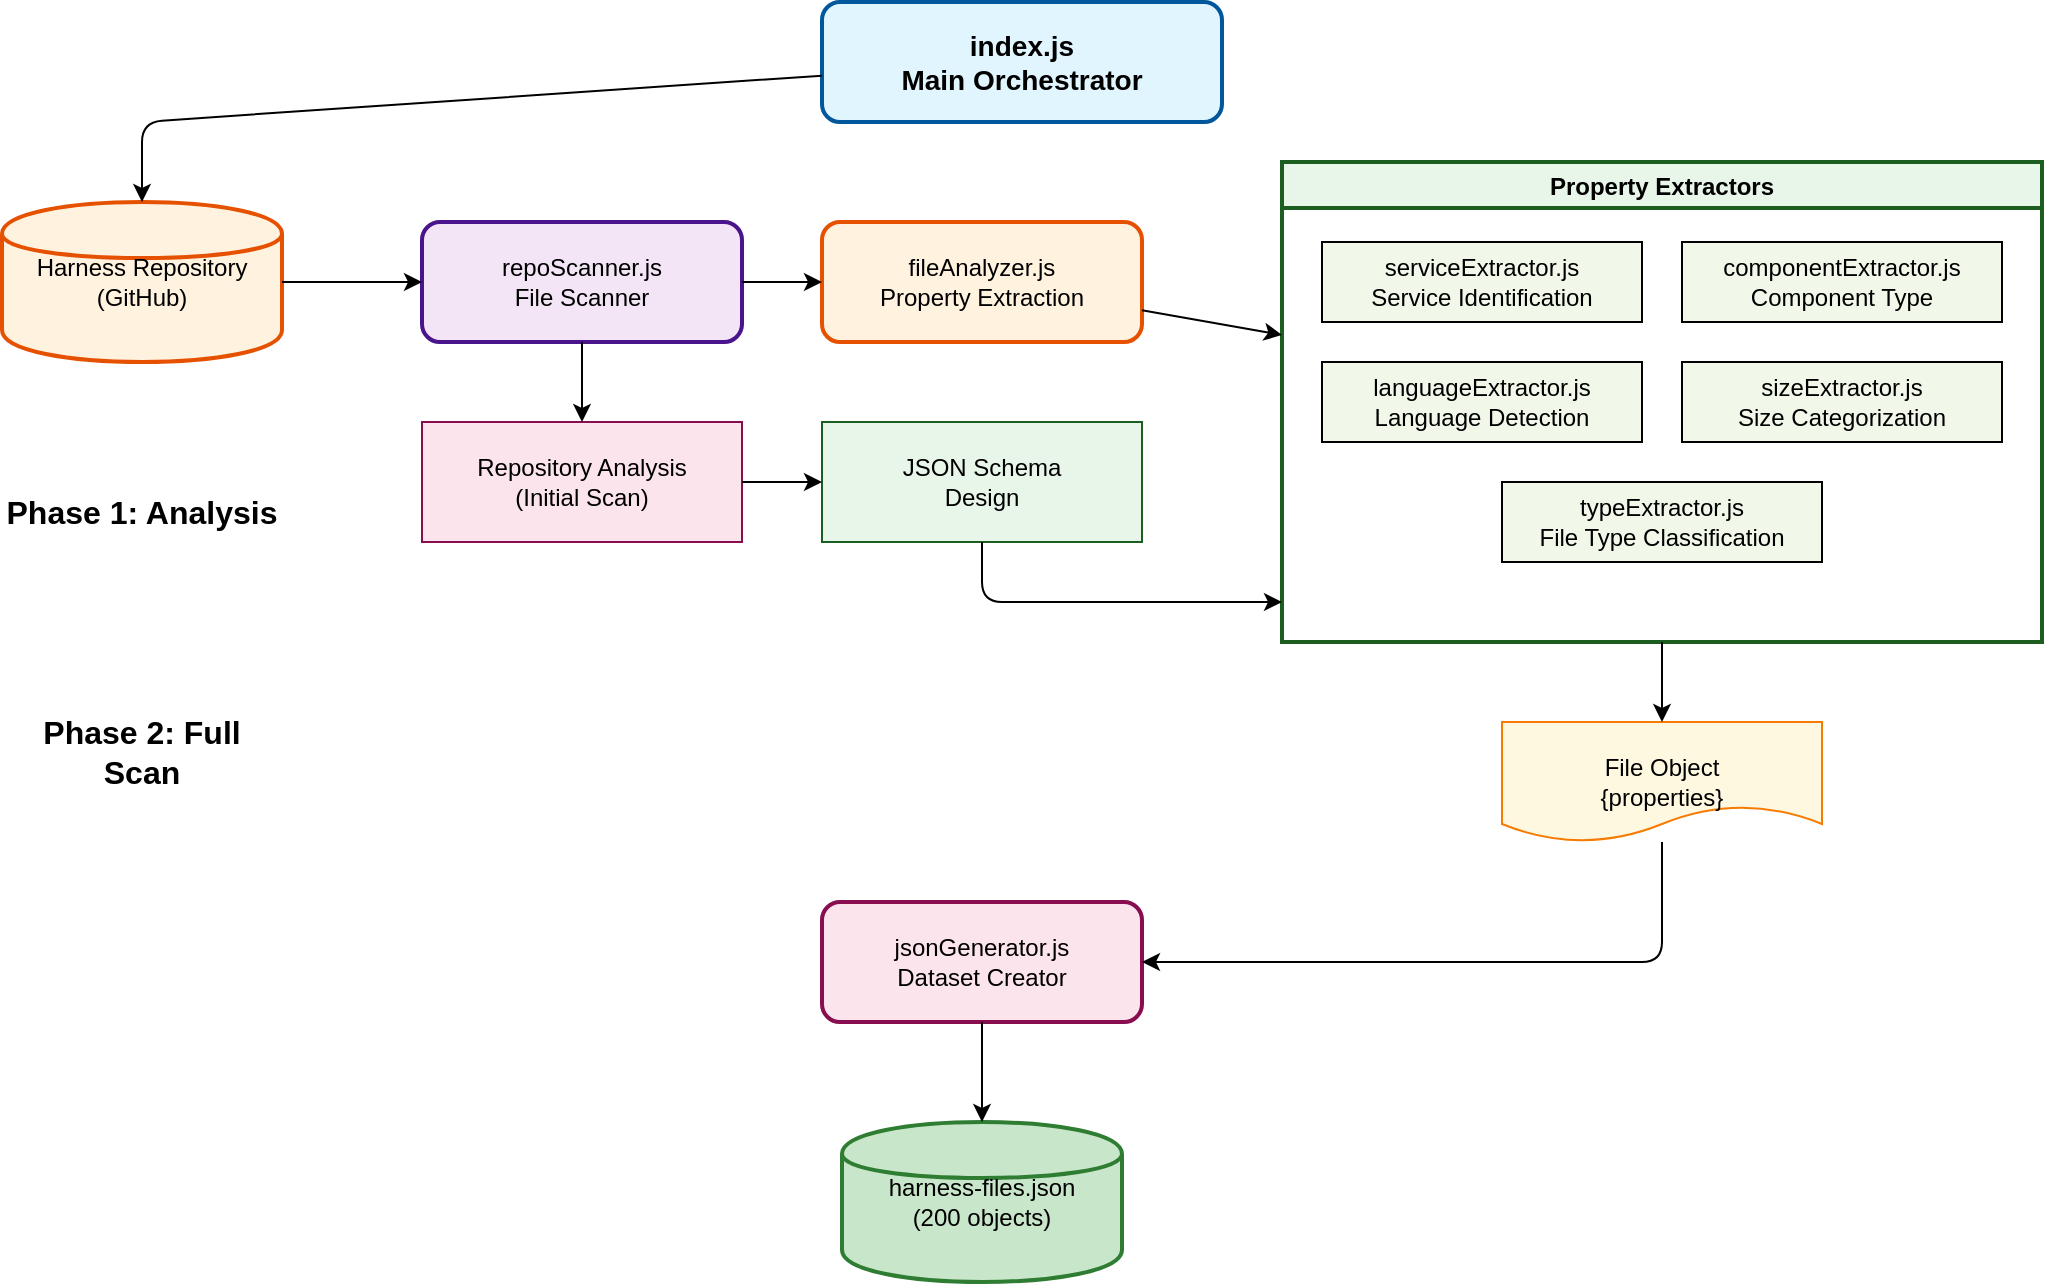 <?xml version="1.0" encoding="UTF-8"?>
<mxfile>
  <diagram name="Harness Code Categorization Flow" id="harness-categorization">
    <mxGraphModel dx="1200" dy="800" grid="1" gridSize="10" guides="1" tooltips="1" connect="1" arrows="1" fold="1" page="1" pageScale="1" pageWidth="1100" pageHeight="850" math="0" shadow="0">
      <root>
        <mxCell id="0" />
        <mxCell id="1" parent="0" />
        
        <!-- Main Process -->
        <mxCell id="main" value="index.js&lt;br&gt;Main Orchestrator" style="rounded=1;whiteSpace=wrap;html=1;fillColor=#e1f5fe;strokeColor=#01579b;strokeWidth=2;fontSize=14;fontStyle=1;" vertex="1" parent="1">
          <mxGeometry x="450" y="40" width="200" height="60" as="geometry" />
        </mxCell>
        
        <!-- Repository -->
        <mxCell id="repo" value="Harness Repository&lt;br&gt;(GitHub)" style="shape=cylinder;whiteSpace=wrap;html=1;fillColor=#fff3e0;strokeColor=#e65100;strokeWidth=2;" vertex="1" parent="1">
          <mxGeometry x="40" y="140" width="140" height="80" as="geometry" />
        </mxCell>
        
        <!-- Scanner -->
        <mxCell id="scanner" value="repoScanner.js&lt;br&gt;File Scanner" style="rounded=1;whiteSpace=wrap;html=1;fillColor=#f3e5f5;strokeColor=#4a148c;strokeWidth=2;" vertex="1" parent="1">
          <mxGeometry x="250" y="150" width="160" height="60" as="geometry" />
        </mxCell>
        
        <!-- Initial Analysis -->
        <mxCell id="analysis" value="Repository Analysis&lt;br&gt;(Initial Scan)" style="rounded=0;whiteSpace=wrap;html=1;fillColor=#fce4ec;strokeColor=#880e4f;" vertex="1" parent="1">
          <mxGeometry x="250" y="250" width="160" height="60" as="geometry" />
        </mxCell>
        
        <!-- Schema Design -->
        <mxCell id="schema" value="JSON Schema&lt;br&gt;Design" style="rounded=0;whiteSpace=wrap;html=1;fillColor=#e8f5e9;strokeColor=#1b5e20;" vertex="1" parent="1">
          <mxGeometry x="450" y="250" width="160" height="60" as="geometry" />
        </mxCell>
        
        <!-- File Analyzer -->
        <mxCell id="analyzer" value="fileAnalyzer.js&lt;br&gt;Property Extraction" style="rounded=1;whiteSpace=wrap;html=1;fillColor=#fff3e0;strokeColor=#e65100;strokeWidth=2;" vertex="1" parent="1">
          <mxGeometry x="450" y="150" width="160" height="60" as="geometry" />
        </mxCell>
        
        <!-- Extractors Group -->
        <mxCell id="extractors" value="Property Extractors" style="swimlane;fillColor=#e8f5e9;strokeColor=#1b5e20;strokeWidth=2;" vertex="1" parent="1">
          <mxGeometry x="680" y="120" width="380" height="240" as="geometry" />
        </mxCell>
        
        <!-- Individual Extractors -->
        <mxCell id="serviceExt" value="serviceExtractor.js&lt;br&gt;Service Identification" style="rounded=0;whiteSpace=wrap;html=1;fillColor=#f1f8e9;" vertex="1" parent="extractors">
          <mxGeometry x="20" y="40" width="160" height="40" as="geometry" />
        </mxCell>
        
        <mxCell id="componentExt" value="componentExtractor.js&lt;br&gt;Component Type" style="rounded=0;whiteSpace=wrap;html=1;fillColor=#f1f8e9;" vertex="1" parent="extractors">
          <mxGeometry x="200" y="40" width="160" height="40" as="geometry" />
        </mxCell>
        
        <mxCell id="languageExt" value="languageExtractor.js&lt;br&gt;Language Detection" style="rounded=0;whiteSpace=wrap;html=1;fillColor=#f1f8e9;" vertex="1" parent="extractors">
          <mxGeometry x="20" y="100" width="160" height="40" as="geometry" />
        </mxCell>
        
        <mxCell id="sizeExt" value="sizeExtractor.js&lt;br&gt;Size Categorization" style="rounded=0;whiteSpace=wrap;html=1;fillColor=#f1f8e9;" vertex="1" parent="extractors">
          <mxGeometry x="200" y="100" width="160" height="40" as="geometry" />
        </mxCell>
        
        <mxCell id="typeExt" value="typeExtractor.js&lt;br&gt;File Type Classification" style="rounded=0;whiteSpace=wrap;html=1;fillColor=#f1f8e9;" vertex="1" parent="extractors">
          <mxGeometry x="110" y="160" width="160" height="40" as="geometry" />
        </mxCell>
        
        <!-- File Object -->
        <mxCell id="fileObject" value="File Object&lt;br&gt;{properties}" style="shape=document;whiteSpace=wrap;html=1;fillColor=#fff8e1;strokeColor=#f57c00;" vertex="1" parent="1">
          <mxGeometry x="790" y="400" width="160" height="60" as="geometry" />
        </mxCell>
        
        <!-- JSON Generator -->
        <mxCell id="generator" value="jsonGenerator.js&lt;br&gt;Dataset Creator" style="rounded=1;whiteSpace=wrap;html=1;fillColor=#fce4ec;strokeColor=#880e4f;strokeWidth=2;" vertex="1" parent="1">
          <mxGeometry x="450" y="490" width="160" height="60" as="geometry" />
        </mxCell>
        
        <!-- Output -->
        <mxCell id="output" value="harness-files.json&lt;br&gt;(200 objects)" style="shape=cylinder;whiteSpace=wrap;html=1;fillColor=#c8e6c9;strokeColor=#2e7d32;strokeWidth=2;" vertex="1" parent="1">
          <mxGeometry x="460" y="600" width="140" height="80" as="geometry" />
        </mxCell>
        
        <!-- Connections -->
        <mxCell id="edge1" edge="1" parent="1" source="main" target="repo">
          <mxGeometry relative="1" as="geometry">
            <mxPoint x="350" y="100" as="sourcePoint" />
            <Array as="points">
              <mxPoint x="110" y="100" />
            </Array>
          </mxGeometry>
        </mxCell>
        <mxCell id="edge1Label" value="1. Clone" edgeLabel="1" parent="edge1">
          <mxGeometry relative="1" as="geometry" />
        </mxCell>
        
        <mxCell id="edge2" edge="1" parent="1" source="repo" target="scanner">
          <mxGeometry relative="1" as="geometry" />
        </mxCell>
        <mxCell id="edge2Label" value="2. Read files" edgeLabel="1" parent="edge2">
          <mxGeometry relative="1" as="geometry" />
        </mxCell>
        
        <mxCell id="edge3" edge="1" parent="1" source="scanner" target="analysis">
          <mxGeometry relative="1" as="geometry" />
        </mxCell>
        <mxCell id="edge3Label" value="Initial scan" edgeLabel="1" parent="edge3">
          <mxGeometry relative="1" as="geometry" />
        </mxCell>
        
        <mxCell id="edge4" edge="1" parent="1" source="analysis" target="schema">
          <mxGeometry relative="1" as="geometry" />
        </mxCell>
        <mxCell id="edge4Label" value="Design schema" edgeLabel="1" parent="edge4">
          <mxGeometry relative="1" as="geometry" />
        </mxCell>
        
        <mxCell id="edge5" edge="1" parent="1" source="scanner" target="analyzer">
          <mxGeometry relative="1" as="geometry" />
        </mxCell>
        <mxCell id="edge5Label" value="3. Each file" edgeLabel="1" parent="edge5">
          <mxGeometry relative="1" as="geometry" />
        </mxCell>
        
        <mxCell id="edge6" edge="1" parent="1" source="analyzer" target="extractors">
          <mxGeometry relative="1" as="geometry">
            <mxPoint x="610" y="180" as="targetPoint" />
          </mxGeometry>
        </mxCell>
        <mxCell id="edge6Label" value="4. Extract" edgeLabel="1" parent="edge6">
          <mxGeometry relative="1" as="geometry" />
        </mxCell>
        
        <mxCell id="edge7" edge="1" parent="1" source="extractors" target="fileObject">
          <mxGeometry relative="1" as="geometry">
            <mxPoint x="870" y="360" as="sourcePoint" />
          </mxGeometry>
        </mxCell>
        <mxCell id="edge7Label" value="Properties" edgeLabel="1" parent="edge7">
          <mxGeometry relative="1" as="geometry" />
        </mxCell>
        
        <mxCell id="edge8" edge="1" parent="1" source="fileObject" target="generator">
          <mxGeometry relative="1" as="geometry">
            <Array as="points">
              <mxPoint x="870" y="520" />
            </Array>
          </mxGeometry>
        </mxCell>
        <mxCell id="edge8Label" value="5. Collect" edgeLabel="1" parent="edge8">
          <mxGeometry relative="1" as="geometry" />
        </mxCell>
        
        <mxCell id="edge9" edge="1" parent="1" source="generator" target="output">
          <mxGeometry relative="1" as="geometry" />
        </mxCell>
        <mxCell id="edge9Label" value="6. Export" edgeLabel="1" parent="edge9">
          <mxGeometry relative="1" as="geometry" />
        </mxCell>
        
        <mxCell id="edge10" edge="1" parent="1" source="schema" target="extractors">
          <mxGeometry relative="1" as="geometry">
            <Array as="points">
              <mxPoint x="530" y="340" />
              <mxPoint x="680" y="340" />
            </Array>
          </mxGeometry>
        </mxCell>
        <mxCell id="edge10Label" value="Guide extraction" edgeLabel="1" parent="edge10">
          <mxGeometry relative="1" as="geometry" />
        </mxCell>
        
        <!-- Process Flow Annotation -->
        <mxCell id="phase1" value="Phase 1: Analysis" style="text;html=1;strokeColor=none;fillColor=none;align=center;verticalAlign=middle;whiteSpace=wrap;rounded=0;fontSize=16;fontStyle=1;" vertex="1" parent="1">
          <mxGeometry x="40" y="280" width="140" height="30" as="geometry" />
        </mxCell>
        
        <mxCell id="phase2" value="Phase 2: Full Scan" style="text;html=1;strokeColor=none;fillColor=none;align=center;verticalAlign=middle;whiteSpace=wrap;rounded=0;fontSize=16;fontStyle=1;" vertex="1" parent="1">
          <mxGeometry x="40" y="400" width="140" height="30" as="geometry" />
        </mxCell>
        
      </root>
    </mxGraphModel>
  </diagram>
</mxfile>
